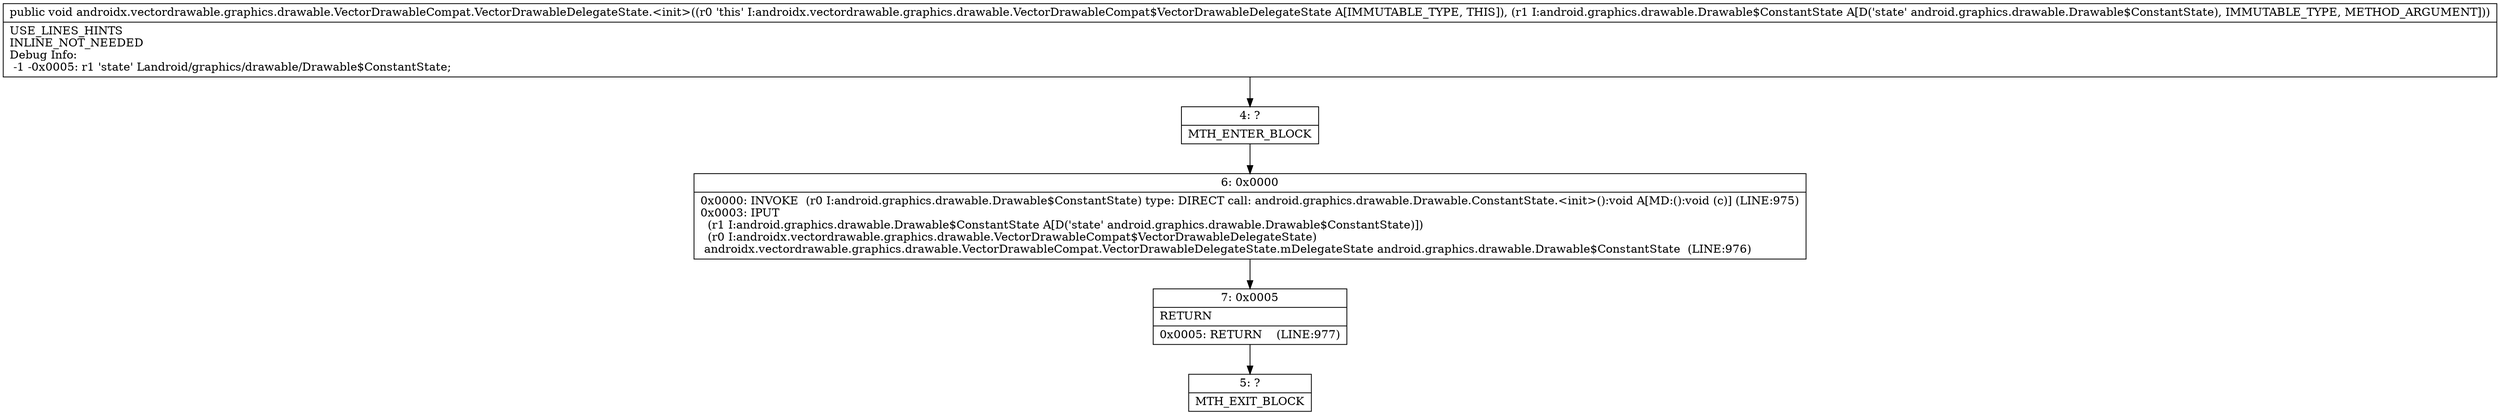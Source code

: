 digraph "CFG forandroidx.vectordrawable.graphics.drawable.VectorDrawableCompat.VectorDrawableDelegateState.\<init\>(Landroid\/graphics\/drawable\/Drawable$ConstantState;)V" {
Node_4 [shape=record,label="{4\:\ ?|MTH_ENTER_BLOCK\l}"];
Node_6 [shape=record,label="{6\:\ 0x0000|0x0000: INVOKE  (r0 I:android.graphics.drawable.Drawable$ConstantState) type: DIRECT call: android.graphics.drawable.Drawable.ConstantState.\<init\>():void A[MD:():void (c)] (LINE:975)\l0x0003: IPUT  \l  (r1 I:android.graphics.drawable.Drawable$ConstantState A[D('state' android.graphics.drawable.Drawable$ConstantState)])\l  (r0 I:androidx.vectordrawable.graphics.drawable.VectorDrawableCompat$VectorDrawableDelegateState)\l androidx.vectordrawable.graphics.drawable.VectorDrawableCompat.VectorDrawableDelegateState.mDelegateState android.graphics.drawable.Drawable$ConstantState  (LINE:976)\l}"];
Node_7 [shape=record,label="{7\:\ 0x0005|RETURN\l|0x0005: RETURN    (LINE:977)\l}"];
Node_5 [shape=record,label="{5\:\ ?|MTH_EXIT_BLOCK\l}"];
MethodNode[shape=record,label="{public void androidx.vectordrawable.graphics.drawable.VectorDrawableCompat.VectorDrawableDelegateState.\<init\>((r0 'this' I:androidx.vectordrawable.graphics.drawable.VectorDrawableCompat$VectorDrawableDelegateState A[IMMUTABLE_TYPE, THIS]), (r1 I:android.graphics.drawable.Drawable$ConstantState A[D('state' android.graphics.drawable.Drawable$ConstantState), IMMUTABLE_TYPE, METHOD_ARGUMENT]))  | USE_LINES_HINTS\lINLINE_NOT_NEEDED\lDebug Info:\l  \-1 \-0x0005: r1 'state' Landroid\/graphics\/drawable\/Drawable$ConstantState;\l}"];
MethodNode -> Node_4;Node_4 -> Node_6;
Node_6 -> Node_7;
Node_7 -> Node_5;
}

